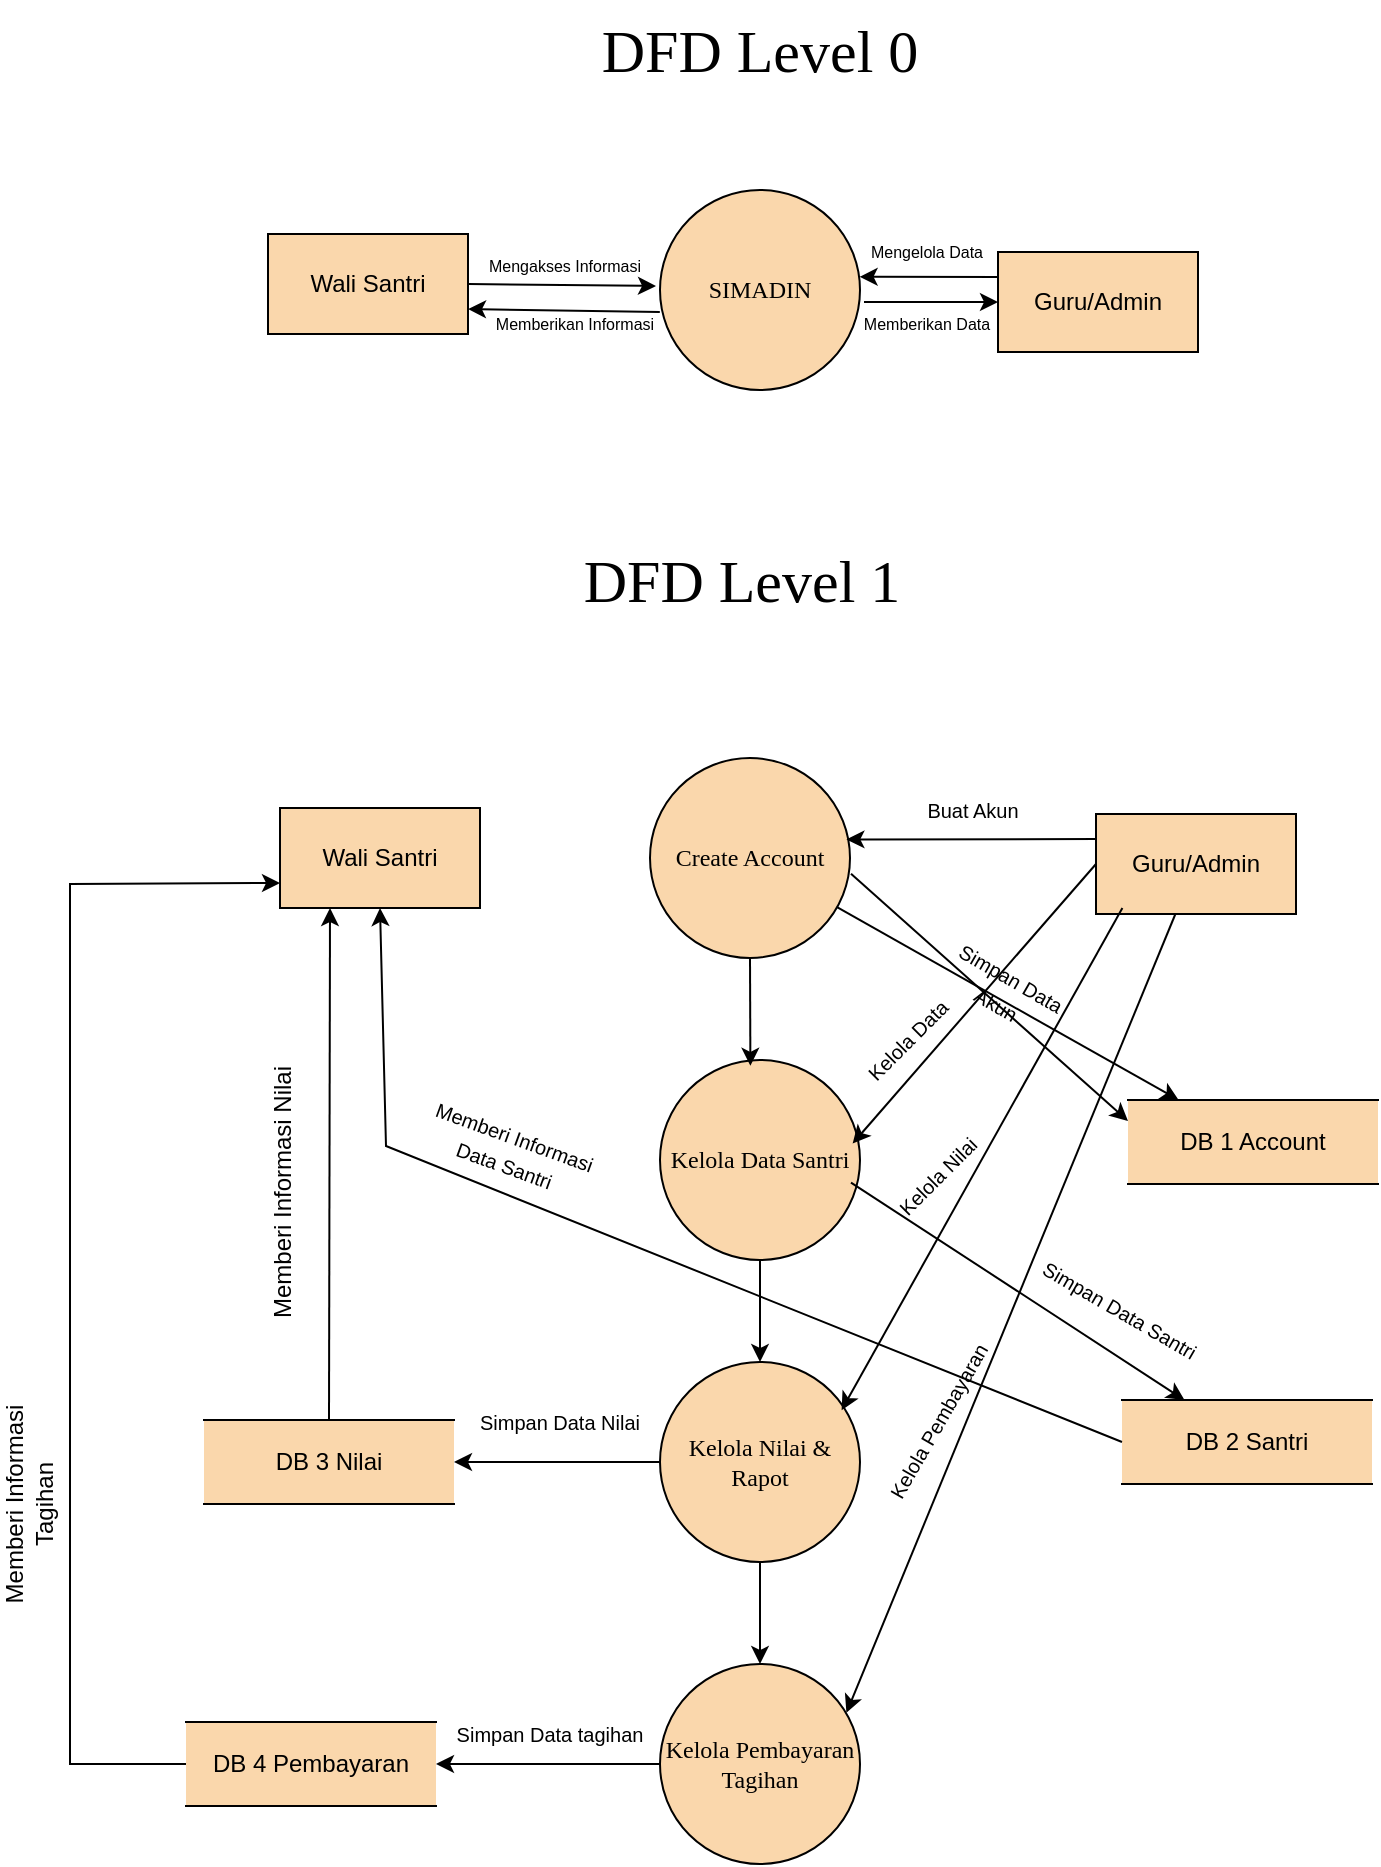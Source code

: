 <mxfile version="27.0.9">
  <diagram name="Page-1" id="XJ2aGhm0hSQ4JMngsgD4">
    <mxGraphModel dx="1330" dy="611" grid="0" gridSize="10" guides="1" tooltips="1" connect="1" arrows="1" fold="1" page="0" pageScale="1" pageWidth="850" pageHeight="1100" background="#ffffff" math="0" shadow="0">
      <root>
        <mxCell id="0" />
        <mxCell id="1" parent="0" />
        <mxCell id="53TVA5k776LkS0prdjDd-1" value="&lt;font style=&quot;color: rgb(0, 0, 0);&quot; face=&quot;Times New Roman&quot;&gt;SIMADIN&lt;/font&gt;" style="shape=ellipse;html=1;dashed=0;whiteSpace=wrap;perimeter=ellipsePerimeter;fillColor=#fad7ac;strokeColor=#000000;" parent="1" vertex="1">
          <mxGeometry x="160" y="120" width="100" height="100" as="geometry" />
        </mxCell>
        <mxCell id="53TVA5k776LkS0prdjDd-2" value="&lt;font style=&quot;color: rgb(0, 0, 0);&quot;&gt;Wali Santri&lt;/font&gt;" style="html=1;dashed=0;whiteSpace=wrap;fillColor=#fad7ac;strokeColor=#000000;" parent="1" vertex="1">
          <mxGeometry x="-36" y="142" width="100" height="50" as="geometry" />
        </mxCell>
        <mxCell id="53TVA5k776LkS0prdjDd-3" value="&lt;font style=&quot;color: rgb(0, 0, 0);&quot;&gt;Guru/Admin&lt;/font&gt;" style="html=1;dashed=0;whiteSpace=wrap;fillColor=#fad7ac;strokeColor=#000000;" parent="1" vertex="1">
          <mxGeometry x="329" y="151" width="100" height="50" as="geometry" />
        </mxCell>
        <mxCell id="53TVA5k776LkS0prdjDd-4" value="" style="endArrow=classic;html=1;rounded=0;exitX=1;exitY=0.5;exitDx=0;exitDy=0;strokeColor=#000000;" parent="1" source="53TVA5k776LkS0prdjDd-2" edge="1">
          <mxGeometry width="50" height="50" relative="1" as="geometry">
            <mxPoint x="189" y="338" as="sourcePoint" />
            <mxPoint x="158" y="168" as="targetPoint" />
          </mxGeometry>
        </mxCell>
        <mxCell id="53TVA5k776LkS0prdjDd-8" value="&lt;font style=&quot;color: rgb(0, 0, 0); font-size: 8px;&quot;&gt;Mengakses Informasi&lt;/font&gt;" style="text;strokeColor=none;align=center;fillColor=none;html=1;verticalAlign=middle;whiteSpace=wrap;rounded=0;" parent="1" vertex="1">
          <mxGeometry x="70" y="142" width="85" height="30" as="geometry" />
        </mxCell>
        <mxCell id="53TVA5k776LkS0prdjDd-9" value="" style="endArrow=classic;html=1;rounded=0;entryX=1;entryY=0.75;entryDx=0;entryDy=0;exitX=-0.001;exitY=0.61;exitDx=0;exitDy=0;exitPerimeter=0;strokeColor=#000000;" parent="1" source="53TVA5k776LkS0prdjDd-1" target="53TVA5k776LkS0prdjDd-2" edge="1">
          <mxGeometry width="50" height="50" relative="1" as="geometry">
            <mxPoint x="120" y="298" as="sourcePoint" />
            <mxPoint x="170" y="248" as="targetPoint" />
          </mxGeometry>
        </mxCell>
        <mxCell id="53TVA5k776LkS0prdjDd-10" value="&lt;font style=&quot;color: rgb(0, 0, 0); font-size: 8px;&quot;&gt;Memberikan Informasi&lt;/font&gt;" style="text;strokeColor=none;align=center;fillColor=none;html=1;verticalAlign=middle;whiteSpace=wrap;rounded=0;" parent="1" vertex="1">
          <mxGeometry x="75" y="171" width="85" height="30" as="geometry" />
        </mxCell>
        <mxCell id="53TVA5k776LkS0prdjDd-11" value="" style="endArrow=classic;html=1;rounded=0;entryX=0.998;entryY=0.434;entryDx=0;entryDy=0;entryPerimeter=0;exitX=0;exitY=0.25;exitDx=0;exitDy=0;strokeColor=#000000;" parent="1" source="53TVA5k776LkS0prdjDd-3" target="53TVA5k776LkS0prdjDd-1" edge="1">
          <mxGeometry width="50" height="50" relative="1" as="geometry">
            <mxPoint x="303" y="298" as="sourcePoint" />
            <mxPoint x="353" y="248" as="targetPoint" />
          </mxGeometry>
        </mxCell>
        <mxCell id="53TVA5k776LkS0prdjDd-12" value="&lt;font style=&quot;color: rgb(0, 0, 0); font-size: 8px;&quot;&gt;Mengelola Data&lt;/font&gt;" style="text;strokeColor=none;align=center;fillColor=none;html=1;verticalAlign=middle;whiteSpace=wrap;rounded=0;" parent="1" vertex="1">
          <mxGeometry x="260" y="139" width="67" height="21" as="geometry" />
        </mxCell>
        <mxCell id="53TVA5k776LkS0prdjDd-13" value="&lt;font style=&quot;color: rgb(0, 0, 0); font-size: 8px;&quot;&gt;Memberikan Data&lt;/font&gt;" style="text;strokeColor=none;align=center;fillColor=none;html=1;verticalAlign=middle;whiteSpace=wrap;rounded=0;" parent="1" vertex="1">
          <mxGeometry x="260" y="175.5" width="67" height="21" as="geometry" />
        </mxCell>
        <mxCell id="53TVA5k776LkS0prdjDd-14" value="" style="endArrow=classic;html=1;rounded=0;entryX=0;entryY=0.5;entryDx=0;entryDy=0;exitX=1.02;exitY=0.56;exitDx=0;exitDy=0;exitPerimeter=0;strokeColor=#000000;" parent="1" source="53TVA5k776LkS0prdjDd-1" target="53TVA5k776LkS0prdjDd-3" edge="1">
          <mxGeometry width="50" height="50" relative="1" as="geometry">
            <mxPoint x="265" y="298" as="sourcePoint" />
            <mxPoint x="315" y="248" as="targetPoint" />
          </mxGeometry>
        </mxCell>
        <mxCell id="53TVA5k776LkS0prdjDd-15" value="&lt;font face=&quot;Times New Roman&quot; style=&quot;color: rgb(0, 0, 0); font-size: 30px;&quot;&gt;DFD Level 0&lt;/font&gt;" style="text;strokeColor=none;align=center;fillColor=none;html=1;verticalAlign=middle;whiteSpace=wrap;rounded=0;" parent="1" vertex="1">
          <mxGeometry x="108.25" y="25" width="203.5" height="49" as="geometry" />
        </mxCell>
        <mxCell id="53TVA5k776LkS0prdjDd-16" value="&lt;font face=&quot;Times New Roman&quot; style=&quot;color: rgb(0, 0, 0); font-size: 30px;&quot;&gt;DFD Level 1&lt;/font&gt;" style="text;strokeColor=none;align=center;fillColor=none;html=1;verticalAlign=middle;whiteSpace=wrap;rounded=0;" parent="1" vertex="1">
          <mxGeometry x="99" y="290" width="203.5" height="49" as="geometry" />
        </mxCell>
        <mxCell id="53TVA5k776LkS0prdjDd-17" value="&lt;font style=&quot;color: rgb(0, 0, 0);&quot; face=&quot;Times New Roman&quot;&gt;Create Account&lt;/font&gt;" style="shape=ellipse;html=1;dashed=0;whiteSpace=wrap;perimeter=ellipsePerimeter;fillColor=#fad7ac;strokeColor=#000000;" parent="1" vertex="1">
          <mxGeometry x="155" y="404" width="100" height="100" as="geometry" />
        </mxCell>
        <mxCell id="53TVA5k776LkS0prdjDd-18" value="&lt;font style=&quot;color: rgb(0, 0, 0);&quot; face=&quot;Times New Roman&quot;&gt;Kelola Data Santri&lt;/font&gt;" style="shape=ellipse;html=1;dashed=0;whiteSpace=wrap;perimeter=ellipsePerimeter;fillColor=#fad7ac;strokeColor=#000000;" parent="1" vertex="1">
          <mxGeometry x="160" y="555" width="100" height="100" as="geometry" />
        </mxCell>
        <mxCell id="53TVA5k776LkS0prdjDd-19" value="&lt;font style=&quot;color: rgb(0, 0, 0);&quot; face=&quot;Times New Roman&quot;&gt;Kelola Nilai &amp;amp; Rapot&lt;/font&gt;" style="shape=ellipse;html=1;dashed=0;whiteSpace=wrap;perimeter=ellipsePerimeter;fillColor=#fad7ac;strokeColor=#000000;" parent="1" vertex="1">
          <mxGeometry x="160" y="706" width="100" height="100" as="geometry" />
        </mxCell>
        <mxCell id="53TVA5k776LkS0prdjDd-20" value="&lt;font style=&quot;color: rgb(0, 0, 0);&quot; face=&quot;Times New Roman&quot;&gt;Kelola Pembayaran Tagihan&lt;/font&gt;" style="shape=ellipse;html=1;dashed=0;whiteSpace=wrap;perimeter=ellipsePerimeter;fillColor=#fad7ac;strokeColor=#000000;" parent="1" vertex="1">
          <mxGeometry x="160" y="857" width="100" height="100" as="geometry" />
        </mxCell>
        <mxCell id="53TVA5k776LkS0prdjDd-21" value="&lt;font style=&quot;color: rgb(0, 0, 0);&quot;&gt;Wali Santri&lt;/font&gt;" style="html=1;dashed=0;whiteSpace=wrap;fillColor=#fad7ac;strokeColor=#000000;" parent="1" vertex="1">
          <mxGeometry x="-30" y="429" width="100" height="50" as="geometry" />
        </mxCell>
        <mxCell id="53TVA5k776LkS0prdjDd-22" value="&lt;font style=&quot;color: rgb(0, 0, 0);&quot;&gt;Guru/Admin&lt;/font&gt;" style="html=1;dashed=0;whiteSpace=wrap;fillColor=#fad7ac;strokeColor=#000000;" parent="1" vertex="1">
          <mxGeometry x="378" y="432" width="100" height="50" as="geometry" />
        </mxCell>
        <mxCell id="53TVA5k776LkS0prdjDd-23" value="" style="endArrow=classic;html=1;rounded=0;entryX=0.982;entryY=0.407;entryDx=0;entryDy=0;entryPerimeter=0;exitX=0;exitY=0.25;exitDx=0;exitDy=0;strokeColor=#000000;" parent="1" source="53TVA5k776LkS0prdjDd-22" target="53TVA5k776LkS0prdjDd-17" edge="1">
          <mxGeometry width="50" height="50" relative="1" as="geometry">
            <mxPoint x="184" y="617" as="sourcePoint" />
            <mxPoint x="234" y="567" as="targetPoint" />
          </mxGeometry>
        </mxCell>
        <mxCell id="53TVA5k776LkS0prdjDd-24" value="&lt;font style=&quot;color: rgb(0, 0, 0); font-size: 10px;&quot;&gt;Buat Akun&lt;/font&gt;" style="text;strokeColor=none;align=center;fillColor=none;html=1;verticalAlign=middle;whiteSpace=wrap;rounded=0;" parent="1" vertex="1">
          <mxGeometry x="283" y="419" width="67" height="21" as="geometry" />
        </mxCell>
        <mxCell id="53TVA5k776LkS0prdjDd-25" value="" style="endArrow=classic;html=1;rounded=0;strokeColor=#000000;" parent="1" source="53TVA5k776LkS0prdjDd-17" target="53TVA5k776LkS0prdjDd-26" edge="1">
          <mxGeometry width="50" height="50" relative="1" as="geometry">
            <mxPoint x="235" y="567" as="sourcePoint" />
            <mxPoint x="285" y="517" as="targetPoint" />
          </mxGeometry>
        </mxCell>
        <mxCell id="53TVA5k776LkS0prdjDd-26" value="&lt;font style=&quot;color: rgb(0, 0, 0);&quot;&gt;DB 1 Account&lt;/font&gt;" style="html=1;dashed=0;whiteSpace=wrap;shape=partialRectangle;right=0;left=0;fillColor=#fad7ac;strokeColor=#000000;" parent="1" vertex="1">
          <mxGeometry x="394" y="575" width="125" height="42" as="geometry" />
        </mxCell>
        <mxCell id="53TVA5k776LkS0prdjDd-27" value="" style="endArrow=classic;html=1;rounded=0;entryX=0;entryY=0.25;entryDx=0;entryDy=0;exitX=1.005;exitY=0.579;exitDx=0;exitDy=0;exitPerimeter=0;" parent="1" source="53TVA5k776LkS0prdjDd-17" target="53TVA5k776LkS0prdjDd-26" edge="1">
          <mxGeometry width="50" height="50" relative="1" as="geometry">
            <mxPoint x="235" y="694" as="sourcePoint" />
            <mxPoint x="285" y="644" as="targetPoint" />
          </mxGeometry>
        </mxCell>
        <mxCell id="53TVA5k776LkS0prdjDd-28" value="&lt;font style=&quot;color: rgb(0, 0, 0); font-size: 10px;&quot;&gt;Simpan Data Akun&lt;/font&gt;" style="text;strokeColor=none;align=center;fillColor=none;html=1;verticalAlign=middle;whiteSpace=wrap;rounded=0;rotation=30;" parent="1" vertex="1">
          <mxGeometry x="298.5" y="509" width="67" height="21" as="geometry" />
        </mxCell>
        <mxCell id="53TVA5k776LkS0prdjDd-29" value="" style="endArrow=classic;html=1;rounded=0;entryX=0.963;entryY=0.418;entryDx=0;entryDy=0;entryPerimeter=0;exitX=0;exitY=0.5;exitDx=0;exitDy=0;strokeColor=#000000;" parent="1" source="53TVA5k776LkS0prdjDd-22" target="53TVA5k776LkS0prdjDd-18" edge="1">
          <mxGeometry width="50" height="50" relative="1" as="geometry">
            <mxPoint x="388" y="455" as="sourcePoint" />
            <mxPoint x="263" y="455" as="targetPoint" />
          </mxGeometry>
        </mxCell>
        <mxCell id="53TVA5k776LkS0prdjDd-30" value="" style="endArrow=classic;html=1;rounded=0;entryX=0.908;entryY=0.241;entryDx=0;entryDy=0;entryPerimeter=0;exitX=0.132;exitY=0.941;exitDx=0;exitDy=0;strokeColor=#000000;exitPerimeter=0;" parent="1" source="53TVA5k776LkS0prdjDd-22" target="53TVA5k776LkS0prdjDd-19" edge="1">
          <mxGeometry width="50" height="50" relative="1" as="geometry">
            <mxPoint x="388" y="467" as="sourcePoint" />
            <mxPoint x="266" y="607" as="targetPoint" />
          </mxGeometry>
        </mxCell>
        <mxCell id="53TVA5k776LkS0prdjDd-31" value="" style="endArrow=classic;html=1;rounded=0;entryX=0.932;entryY=0.244;entryDx=0;entryDy=0;entryPerimeter=0;strokeColor=#000000;" parent="1" source="53TVA5k776LkS0prdjDd-22" target="53TVA5k776LkS0prdjDd-20" edge="1">
          <mxGeometry width="50" height="50" relative="1" as="geometry">
            <mxPoint x="401" y="489" as="sourcePoint" />
            <mxPoint x="261" y="740" as="targetPoint" />
          </mxGeometry>
        </mxCell>
        <mxCell id="53TVA5k776LkS0prdjDd-32" value="&lt;font style=&quot;color: rgb(0, 0, 0); font-size: 10px;&quot;&gt;Kelola Data&lt;/font&gt;" style="text;strokeColor=none;align=center;fillColor=none;html=1;verticalAlign=middle;whiteSpace=wrap;rounded=0;rotation=-45;" parent="1" vertex="1">
          <mxGeometry x="250" y="534" width="67" height="21" as="geometry" />
        </mxCell>
        <mxCell id="53TVA5k776LkS0prdjDd-33" value="&lt;font style=&quot;color: rgb(0, 0, 0); font-size: 10px;&quot;&gt;Kelola Nilai&lt;/font&gt;" style="text;strokeColor=none;align=center;fillColor=none;html=1;verticalAlign=middle;whiteSpace=wrap;rounded=0;rotation=-45;" parent="1" vertex="1">
          <mxGeometry x="265" y="602" width="67" height="21" as="geometry" />
        </mxCell>
        <mxCell id="53TVA5k776LkS0prdjDd-34" value="&lt;font style=&quot;color: rgb(0, 0, 0); font-size: 10px;&quot;&gt;Kelola Pembayaran&lt;/font&gt;" style="text;strokeColor=none;align=center;fillColor=none;html=1;verticalAlign=middle;whiteSpace=wrap;rounded=0;rotation=-60;" parent="1" vertex="1">
          <mxGeometry x="245.5" y="725" width="106" height="21" as="geometry" />
        </mxCell>
        <mxCell id="53TVA5k776LkS0prdjDd-36" value="&lt;font style=&quot;color: rgb(0, 0, 0);&quot;&gt;DB 2 Santri&lt;/font&gt;" style="html=1;dashed=0;whiteSpace=wrap;shape=partialRectangle;right=0;left=0;fillColor=#fad7ac;strokeColor=#000000;" parent="1" vertex="1">
          <mxGeometry x="391" y="725" width="125" height="42" as="geometry" />
        </mxCell>
        <mxCell id="53TVA5k776LkS0prdjDd-37" value="&lt;font style=&quot;color: rgb(0, 0, 0);&quot;&gt;DB 3 Nilai&lt;/font&gt;" style="html=1;dashed=0;whiteSpace=wrap;shape=partialRectangle;right=0;left=0;fillColor=#fad7ac;strokeColor=#000000;" parent="1" vertex="1">
          <mxGeometry x="-68" y="735" width="125" height="42" as="geometry" />
        </mxCell>
        <mxCell id="53TVA5k776LkS0prdjDd-38" value="&lt;font style=&quot;color: rgb(0, 0, 0);&quot;&gt;DB 4 Pembayaran&lt;/font&gt;" style="html=1;dashed=0;whiteSpace=wrap;shape=partialRectangle;right=0;left=0;fillColor=#fad7ac;strokeColor=#000000;" parent="1" vertex="1">
          <mxGeometry x="-77" y="886" width="125" height="42" as="geometry" />
        </mxCell>
        <mxCell id="53TVA5k776LkS0prdjDd-39" value="" style="endArrow=classic;html=1;rounded=0;entryX=0.25;entryY=0;entryDx=0;entryDy=0;exitX=0.955;exitY=0.613;exitDx=0;exitDy=0;exitPerimeter=0;strokeColor=#000000;" parent="1" source="53TVA5k776LkS0prdjDd-18" target="53TVA5k776LkS0prdjDd-36" edge="1">
          <mxGeometry width="50" height="50" relative="1" as="geometry">
            <mxPoint x="284" y="778" as="sourcePoint" />
            <mxPoint x="334" y="728" as="targetPoint" />
          </mxGeometry>
        </mxCell>
        <mxCell id="53TVA5k776LkS0prdjDd-40" value="&lt;font style=&quot;color: rgb(0, 0, 0); font-size: 10px;&quot;&gt;Simpan Data Santri&lt;/font&gt;" style="text;strokeColor=none;align=center;fillColor=none;html=1;verticalAlign=middle;whiteSpace=wrap;rounded=0;rotation=30;" parent="1" vertex="1">
          <mxGeometry x="337" y="669" width="106" height="22" as="geometry" />
        </mxCell>
        <mxCell id="53TVA5k776LkS0prdjDd-41" value="" style="endArrow=classic;html=1;rounded=0;exitX=0;exitY=0.5;exitDx=0;exitDy=0;strokeColor=#000000;entryX=0.5;entryY=1;entryDx=0;entryDy=0;" parent="1" source="53TVA5k776LkS0prdjDd-36" target="53TVA5k776LkS0prdjDd-21" edge="1">
          <mxGeometry width="50" height="50" relative="1" as="geometry">
            <mxPoint x="266" y="626" as="sourcePoint" />
            <mxPoint x="75" y="556" as="targetPoint" />
            <Array as="points">
              <mxPoint x="23" y="598" />
            </Array>
          </mxGeometry>
        </mxCell>
        <mxCell id="53TVA5k776LkS0prdjDd-42" value="&lt;font style=&quot;color: rgb(0, 0, 0); font-size: 10px;&quot;&gt;Memberi Informasi Data Santri&lt;/font&gt;" style="text;strokeColor=none;align=center;fillColor=none;html=1;verticalAlign=middle;whiteSpace=wrap;rounded=0;rotation=20;" parent="1" vertex="1">
          <mxGeometry x="32" y="589" width="106" height="22" as="geometry" />
        </mxCell>
        <mxCell id="53TVA5k776LkS0prdjDd-43" value="" style="endArrow=classic;html=1;rounded=0;exitX=0.5;exitY=1;exitDx=0;exitDy=0;entryX=0.452;entryY=0.029;entryDx=0;entryDy=0;strokeColor=#000000;entryPerimeter=0;" parent="1" source="53TVA5k776LkS0prdjDd-17" target="53TVA5k776LkS0prdjDd-18" edge="1">
          <mxGeometry width="50" height="50" relative="1" as="geometry">
            <mxPoint x="195" y="747" as="sourcePoint" />
            <mxPoint x="245" y="697" as="targetPoint" />
          </mxGeometry>
        </mxCell>
        <mxCell id="53TVA5k776LkS0prdjDd-44" value="" style="endArrow=classic;html=1;rounded=0;entryX=0.5;entryY=0;entryDx=0;entryDy=0;strokeColor=#000000;" parent="1" source="53TVA5k776LkS0prdjDd-18" target="53TVA5k776LkS0prdjDd-19" edge="1">
          <mxGeometry width="50" height="50" relative="1" as="geometry">
            <mxPoint x="209.66" y="659" as="sourcePoint" />
            <mxPoint x="209.66" y="713" as="targetPoint" />
          </mxGeometry>
        </mxCell>
        <mxCell id="53TVA5k776LkS0prdjDd-45" value="" style="endArrow=classic;html=1;rounded=0;entryX=0.5;entryY=0;entryDx=0;entryDy=0;strokeColor=#000000;exitX=0.5;exitY=1;exitDx=0;exitDy=0;" parent="1" source="53TVA5k776LkS0prdjDd-19" target="53TVA5k776LkS0prdjDd-20" edge="1">
          <mxGeometry width="50" height="50" relative="1" as="geometry">
            <mxPoint x="209.66" y="810" as="sourcePoint" />
            <mxPoint x="209.66" y="861" as="targetPoint" />
          </mxGeometry>
        </mxCell>
        <mxCell id="53TVA5k776LkS0prdjDd-47" value="" style="endArrow=classic;html=1;rounded=0;entryX=1;entryY=0.5;entryDx=0;entryDy=0;strokeColor=#000000;exitX=0;exitY=0.5;exitDx=0;exitDy=0;" parent="1" source="53TVA5k776LkS0prdjDd-19" target="53TVA5k776LkS0prdjDd-37" edge="1">
          <mxGeometry width="50" height="50" relative="1" as="geometry">
            <mxPoint x="220" y="816" as="sourcePoint" />
            <mxPoint x="220" y="867" as="targetPoint" />
          </mxGeometry>
        </mxCell>
        <mxCell id="53TVA5k776LkS0prdjDd-49" value="&lt;font style=&quot;color: rgb(0, 0, 0); font-size: 10px;&quot;&gt;Simpan Data Nilai&lt;/font&gt;" style="text;strokeColor=none;align=center;fillColor=none;html=1;verticalAlign=middle;whiteSpace=wrap;rounded=0;rotation=0;" parent="1" vertex="1">
          <mxGeometry x="57" y="725" width="106" height="22" as="geometry" />
        </mxCell>
        <mxCell id="53TVA5k776LkS0prdjDd-50" value="" style="endArrow=classic;html=1;rounded=0;entryX=1;entryY=0.5;entryDx=0;entryDy=0;strokeColor=#000000;exitX=0;exitY=0.5;exitDx=0;exitDy=0;" parent="1" source="53TVA5k776LkS0prdjDd-20" target="53TVA5k776LkS0prdjDd-38" edge="1">
          <mxGeometry width="50" height="50" relative="1" as="geometry">
            <mxPoint x="170" y="766" as="sourcePoint" />
            <mxPoint x="67" y="766" as="targetPoint" />
          </mxGeometry>
        </mxCell>
        <mxCell id="53TVA5k776LkS0prdjDd-51" value="&lt;font style=&quot;color: rgb(0, 0, 0); font-size: 10px;&quot;&gt;Simpan Data tagihan&lt;/font&gt;" style="text;strokeColor=none;align=center;fillColor=none;html=1;verticalAlign=middle;whiteSpace=wrap;rounded=0;rotation=0;" parent="1" vertex="1">
          <mxGeometry x="52" y="881" width="106" height="22" as="geometry" />
        </mxCell>
        <mxCell id="53TVA5k776LkS0prdjDd-52" value="" style="endArrow=classic;html=1;rounded=0;entryX=0.25;entryY=1;entryDx=0;entryDy=0;strokeColor=#000000;exitX=0.5;exitY=0;exitDx=0;exitDy=0;" parent="1" source="53TVA5k776LkS0prdjDd-37" target="53TVA5k776LkS0prdjDd-21" edge="1">
          <mxGeometry width="50" height="50" relative="1" as="geometry">
            <mxPoint x="170" y="766" as="sourcePoint" />
            <mxPoint x="67" y="766" as="targetPoint" />
          </mxGeometry>
        </mxCell>
        <mxCell id="53TVA5k776LkS0prdjDd-53" value="&lt;font color=&quot;#000000&quot;&gt;Memberi Informasi Nilai&lt;/font&gt;" style="text;strokeColor=none;align=center;fillColor=none;html=1;verticalAlign=middle;whiteSpace=wrap;rounded=0;rotation=-90;" parent="1" vertex="1">
          <mxGeometry x="-100.5" y="607.5" width="143" height="28" as="geometry" />
        </mxCell>
        <mxCell id="53TVA5k776LkS0prdjDd-54" value="" style="endArrow=classic;html=1;rounded=0;entryX=0;entryY=0.75;entryDx=0;entryDy=0;strokeColor=#000000;exitX=0;exitY=0.5;exitDx=0;exitDy=0;" parent="1" source="53TVA5k776LkS0prdjDd-38" target="53TVA5k776LkS0prdjDd-21" edge="1">
          <mxGeometry width="50" height="50" relative="1" as="geometry">
            <mxPoint x="170" y="766" as="sourcePoint" />
            <mxPoint x="67" y="766" as="targetPoint" />
            <Array as="points">
              <mxPoint x="-135" y="907" />
              <mxPoint x="-135" y="467" />
            </Array>
          </mxGeometry>
        </mxCell>
        <mxCell id="53TVA5k776LkS0prdjDd-55" value="&lt;font color=&quot;#000000&quot;&gt;Memberi Informasi Tagihan&lt;/font&gt;" style="text;strokeColor=none;align=center;fillColor=none;html=1;verticalAlign=middle;whiteSpace=wrap;rounded=0;rotation=-90;" parent="1" vertex="1">
          <mxGeometry x="-227" y="763" width="143" height="28" as="geometry" />
        </mxCell>
      </root>
    </mxGraphModel>
  </diagram>
</mxfile>
